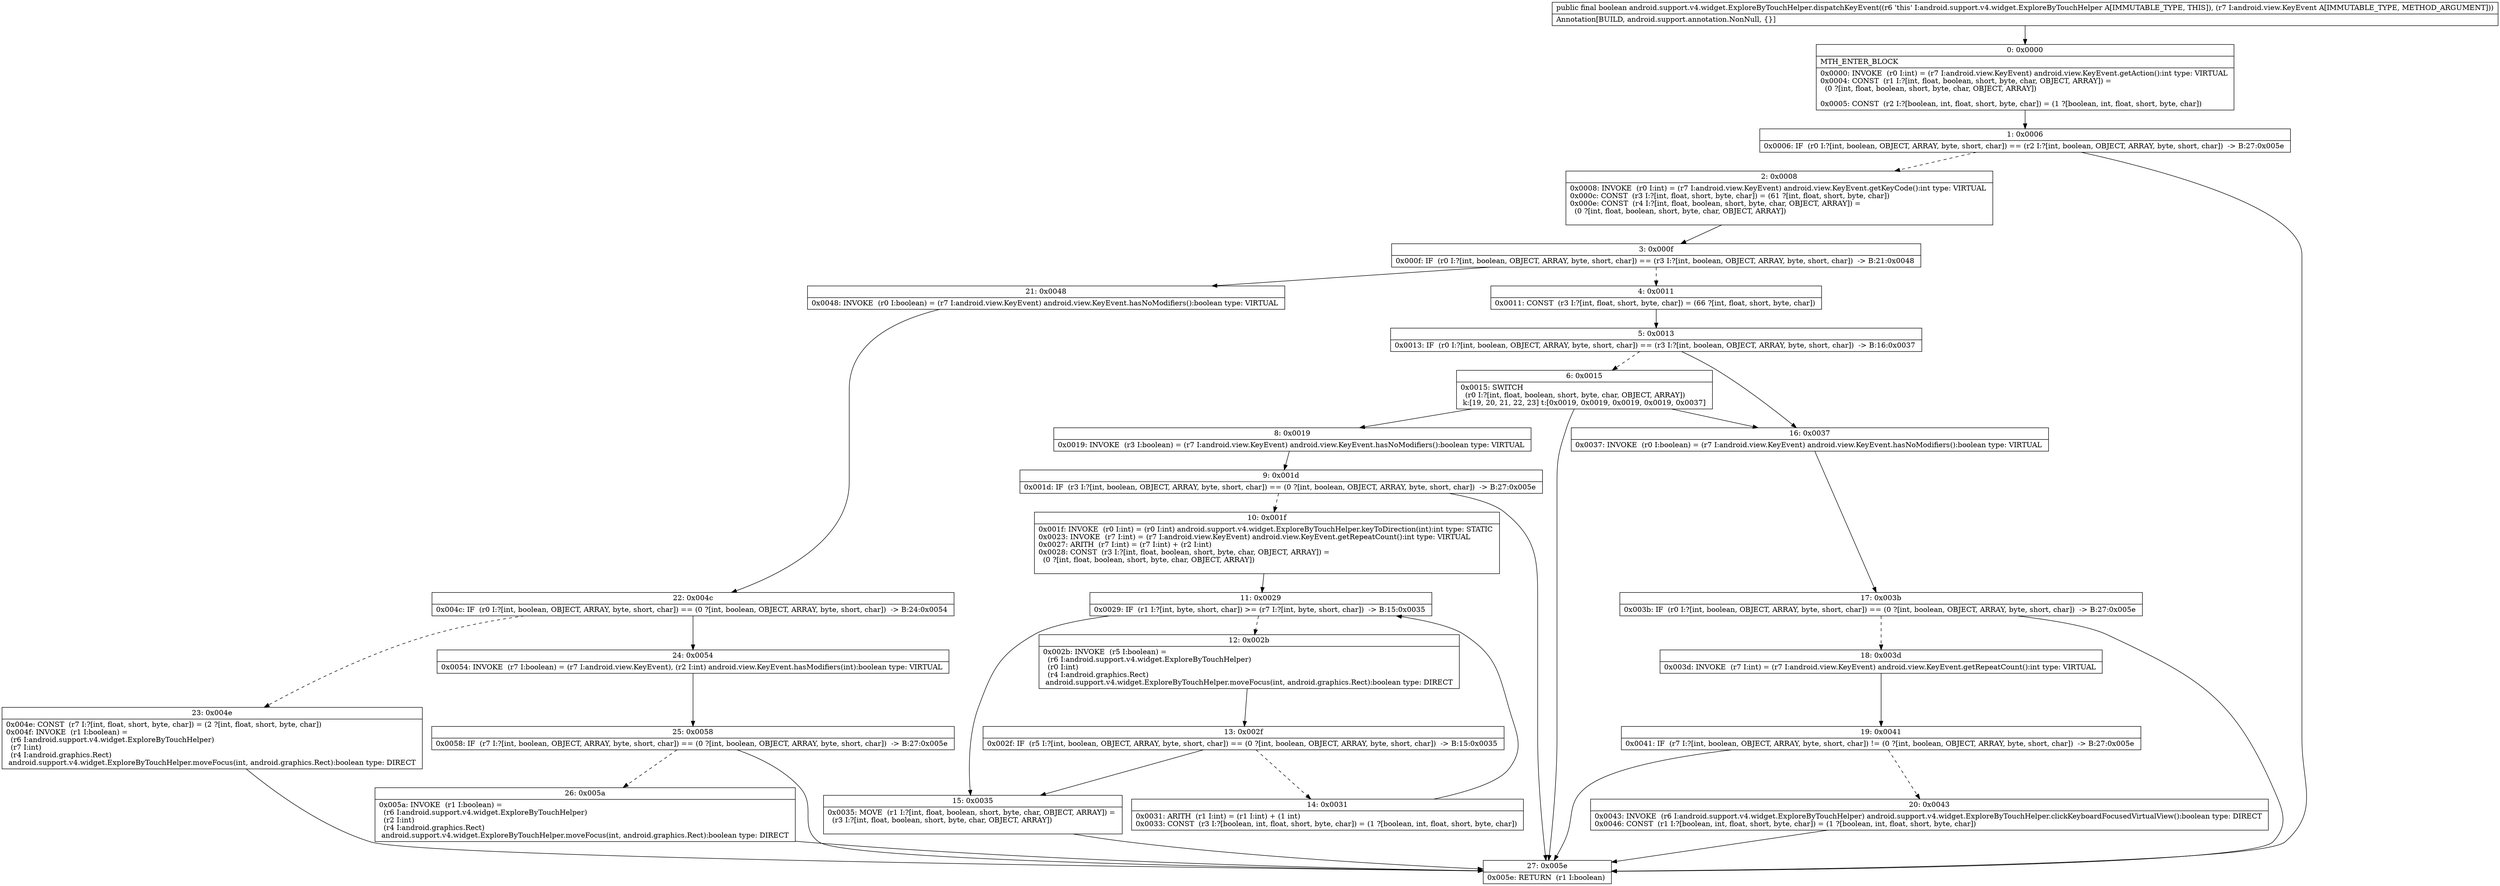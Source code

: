 digraph "CFG forandroid.support.v4.widget.ExploreByTouchHelper.dispatchKeyEvent(Landroid\/view\/KeyEvent;)Z" {
Node_0 [shape=record,label="{0\:\ 0x0000|MTH_ENTER_BLOCK\l|0x0000: INVOKE  (r0 I:int) = (r7 I:android.view.KeyEvent) android.view.KeyEvent.getAction():int type: VIRTUAL \l0x0004: CONST  (r1 I:?[int, float, boolean, short, byte, char, OBJECT, ARRAY]) = \l  (0 ?[int, float, boolean, short, byte, char, OBJECT, ARRAY])\l \l0x0005: CONST  (r2 I:?[boolean, int, float, short, byte, char]) = (1 ?[boolean, int, float, short, byte, char]) \l}"];
Node_1 [shape=record,label="{1\:\ 0x0006|0x0006: IF  (r0 I:?[int, boolean, OBJECT, ARRAY, byte, short, char]) == (r2 I:?[int, boolean, OBJECT, ARRAY, byte, short, char])  \-\> B:27:0x005e \l}"];
Node_2 [shape=record,label="{2\:\ 0x0008|0x0008: INVOKE  (r0 I:int) = (r7 I:android.view.KeyEvent) android.view.KeyEvent.getKeyCode():int type: VIRTUAL \l0x000c: CONST  (r3 I:?[int, float, short, byte, char]) = (61 ?[int, float, short, byte, char]) \l0x000e: CONST  (r4 I:?[int, float, boolean, short, byte, char, OBJECT, ARRAY]) = \l  (0 ?[int, float, boolean, short, byte, char, OBJECT, ARRAY])\l \l}"];
Node_3 [shape=record,label="{3\:\ 0x000f|0x000f: IF  (r0 I:?[int, boolean, OBJECT, ARRAY, byte, short, char]) == (r3 I:?[int, boolean, OBJECT, ARRAY, byte, short, char])  \-\> B:21:0x0048 \l}"];
Node_4 [shape=record,label="{4\:\ 0x0011|0x0011: CONST  (r3 I:?[int, float, short, byte, char]) = (66 ?[int, float, short, byte, char]) \l}"];
Node_5 [shape=record,label="{5\:\ 0x0013|0x0013: IF  (r0 I:?[int, boolean, OBJECT, ARRAY, byte, short, char]) == (r3 I:?[int, boolean, OBJECT, ARRAY, byte, short, char])  \-\> B:16:0x0037 \l}"];
Node_6 [shape=record,label="{6\:\ 0x0015|0x0015: SWITCH  \l  (r0 I:?[int, float, boolean, short, byte, char, OBJECT, ARRAY])\l k:[19, 20, 21, 22, 23] t:[0x0019, 0x0019, 0x0019, 0x0019, 0x0037] \l}"];
Node_8 [shape=record,label="{8\:\ 0x0019|0x0019: INVOKE  (r3 I:boolean) = (r7 I:android.view.KeyEvent) android.view.KeyEvent.hasNoModifiers():boolean type: VIRTUAL \l}"];
Node_9 [shape=record,label="{9\:\ 0x001d|0x001d: IF  (r3 I:?[int, boolean, OBJECT, ARRAY, byte, short, char]) == (0 ?[int, boolean, OBJECT, ARRAY, byte, short, char])  \-\> B:27:0x005e \l}"];
Node_10 [shape=record,label="{10\:\ 0x001f|0x001f: INVOKE  (r0 I:int) = (r0 I:int) android.support.v4.widget.ExploreByTouchHelper.keyToDirection(int):int type: STATIC \l0x0023: INVOKE  (r7 I:int) = (r7 I:android.view.KeyEvent) android.view.KeyEvent.getRepeatCount():int type: VIRTUAL \l0x0027: ARITH  (r7 I:int) = (r7 I:int) + (r2 I:int) \l0x0028: CONST  (r3 I:?[int, float, boolean, short, byte, char, OBJECT, ARRAY]) = \l  (0 ?[int, float, boolean, short, byte, char, OBJECT, ARRAY])\l \l}"];
Node_11 [shape=record,label="{11\:\ 0x0029|0x0029: IF  (r1 I:?[int, byte, short, char]) \>= (r7 I:?[int, byte, short, char])  \-\> B:15:0x0035 \l}"];
Node_12 [shape=record,label="{12\:\ 0x002b|0x002b: INVOKE  (r5 I:boolean) = \l  (r6 I:android.support.v4.widget.ExploreByTouchHelper)\l  (r0 I:int)\l  (r4 I:android.graphics.Rect)\l android.support.v4.widget.ExploreByTouchHelper.moveFocus(int, android.graphics.Rect):boolean type: DIRECT \l}"];
Node_13 [shape=record,label="{13\:\ 0x002f|0x002f: IF  (r5 I:?[int, boolean, OBJECT, ARRAY, byte, short, char]) == (0 ?[int, boolean, OBJECT, ARRAY, byte, short, char])  \-\> B:15:0x0035 \l}"];
Node_14 [shape=record,label="{14\:\ 0x0031|0x0031: ARITH  (r1 I:int) = (r1 I:int) + (1 int) \l0x0033: CONST  (r3 I:?[boolean, int, float, short, byte, char]) = (1 ?[boolean, int, float, short, byte, char]) \l}"];
Node_15 [shape=record,label="{15\:\ 0x0035|0x0035: MOVE  (r1 I:?[int, float, boolean, short, byte, char, OBJECT, ARRAY]) = \l  (r3 I:?[int, float, boolean, short, byte, char, OBJECT, ARRAY])\l \l}"];
Node_16 [shape=record,label="{16\:\ 0x0037|0x0037: INVOKE  (r0 I:boolean) = (r7 I:android.view.KeyEvent) android.view.KeyEvent.hasNoModifiers():boolean type: VIRTUAL \l}"];
Node_17 [shape=record,label="{17\:\ 0x003b|0x003b: IF  (r0 I:?[int, boolean, OBJECT, ARRAY, byte, short, char]) == (0 ?[int, boolean, OBJECT, ARRAY, byte, short, char])  \-\> B:27:0x005e \l}"];
Node_18 [shape=record,label="{18\:\ 0x003d|0x003d: INVOKE  (r7 I:int) = (r7 I:android.view.KeyEvent) android.view.KeyEvent.getRepeatCount():int type: VIRTUAL \l}"];
Node_19 [shape=record,label="{19\:\ 0x0041|0x0041: IF  (r7 I:?[int, boolean, OBJECT, ARRAY, byte, short, char]) != (0 ?[int, boolean, OBJECT, ARRAY, byte, short, char])  \-\> B:27:0x005e \l}"];
Node_20 [shape=record,label="{20\:\ 0x0043|0x0043: INVOKE  (r6 I:android.support.v4.widget.ExploreByTouchHelper) android.support.v4.widget.ExploreByTouchHelper.clickKeyboardFocusedVirtualView():boolean type: DIRECT \l0x0046: CONST  (r1 I:?[boolean, int, float, short, byte, char]) = (1 ?[boolean, int, float, short, byte, char]) \l}"];
Node_21 [shape=record,label="{21\:\ 0x0048|0x0048: INVOKE  (r0 I:boolean) = (r7 I:android.view.KeyEvent) android.view.KeyEvent.hasNoModifiers():boolean type: VIRTUAL \l}"];
Node_22 [shape=record,label="{22\:\ 0x004c|0x004c: IF  (r0 I:?[int, boolean, OBJECT, ARRAY, byte, short, char]) == (0 ?[int, boolean, OBJECT, ARRAY, byte, short, char])  \-\> B:24:0x0054 \l}"];
Node_23 [shape=record,label="{23\:\ 0x004e|0x004e: CONST  (r7 I:?[int, float, short, byte, char]) = (2 ?[int, float, short, byte, char]) \l0x004f: INVOKE  (r1 I:boolean) = \l  (r6 I:android.support.v4.widget.ExploreByTouchHelper)\l  (r7 I:int)\l  (r4 I:android.graphics.Rect)\l android.support.v4.widget.ExploreByTouchHelper.moveFocus(int, android.graphics.Rect):boolean type: DIRECT \l}"];
Node_24 [shape=record,label="{24\:\ 0x0054|0x0054: INVOKE  (r7 I:boolean) = (r7 I:android.view.KeyEvent), (r2 I:int) android.view.KeyEvent.hasModifiers(int):boolean type: VIRTUAL \l}"];
Node_25 [shape=record,label="{25\:\ 0x0058|0x0058: IF  (r7 I:?[int, boolean, OBJECT, ARRAY, byte, short, char]) == (0 ?[int, boolean, OBJECT, ARRAY, byte, short, char])  \-\> B:27:0x005e \l}"];
Node_26 [shape=record,label="{26\:\ 0x005a|0x005a: INVOKE  (r1 I:boolean) = \l  (r6 I:android.support.v4.widget.ExploreByTouchHelper)\l  (r2 I:int)\l  (r4 I:android.graphics.Rect)\l android.support.v4.widget.ExploreByTouchHelper.moveFocus(int, android.graphics.Rect):boolean type: DIRECT \l}"];
Node_27 [shape=record,label="{27\:\ 0x005e|0x005e: RETURN  (r1 I:boolean) \l}"];
MethodNode[shape=record,label="{public final boolean android.support.v4.widget.ExploreByTouchHelper.dispatchKeyEvent((r6 'this' I:android.support.v4.widget.ExploreByTouchHelper A[IMMUTABLE_TYPE, THIS]), (r7 I:android.view.KeyEvent A[IMMUTABLE_TYPE, METHOD_ARGUMENT]))  | Annotation[BUILD, android.support.annotation.NonNull, \{\}]\l}"];
MethodNode -> Node_0;
Node_0 -> Node_1;
Node_1 -> Node_2[style=dashed];
Node_1 -> Node_27;
Node_2 -> Node_3;
Node_3 -> Node_4[style=dashed];
Node_3 -> Node_21;
Node_4 -> Node_5;
Node_5 -> Node_6[style=dashed];
Node_5 -> Node_16;
Node_6 -> Node_8;
Node_6 -> Node_16;
Node_6 -> Node_27;
Node_8 -> Node_9;
Node_9 -> Node_10[style=dashed];
Node_9 -> Node_27;
Node_10 -> Node_11;
Node_11 -> Node_12[style=dashed];
Node_11 -> Node_15;
Node_12 -> Node_13;
Node_13 -> Node_14[style=dashed];
Node_13 -> Node_15;
Node_14 -> Node_11;
Node_15 -> Node_27;
Node_16 -> Node_17;
Node_17 -> Node_18[style=dashed];
Node_17 -> Node_27;
Node_18 -> Node_19;
Node_19 -> Node_20[style=dashed];
Node_19 -> Node_27;
Node_20 -> Node_27;
Node_21 -> Node_22;
Node_22 -> Node_23[style=dashed];
Node_22 -> Node_24;
Node_23 -> Node_27;
Node_24 -> Node_25;
Node_25 -> Node_26[style=dashed];
Node_25 -> Node_27;
Node_26 -> Node_27;
}

